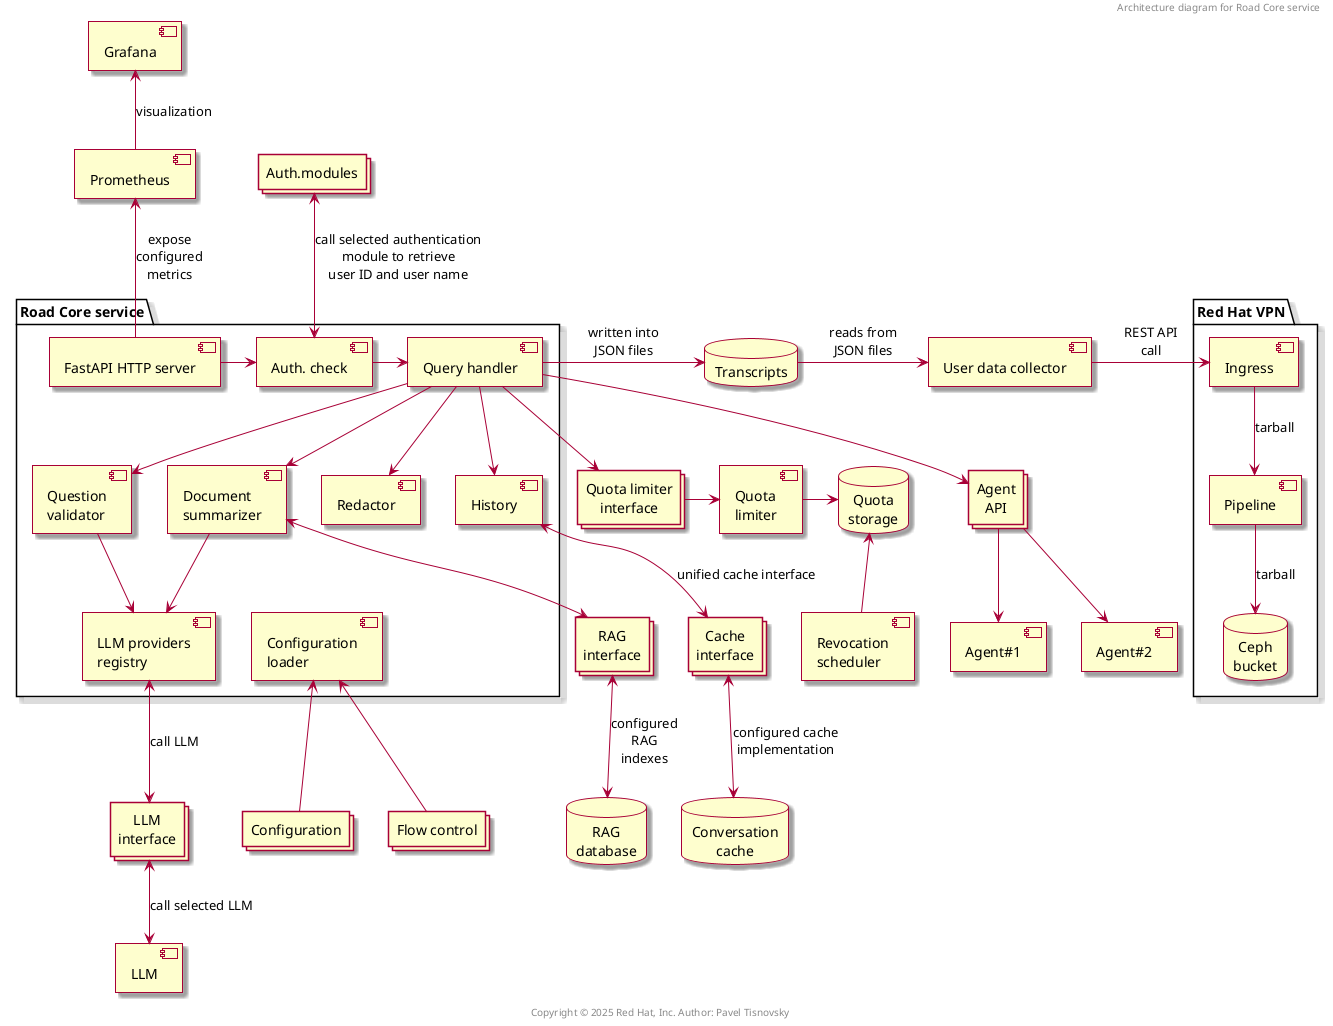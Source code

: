 //
// vim:syntax=plantuml
//

// Generate PNG image with architecture diagram by using the following command:
// java -jar plantuml.jar architecture_diagram.uml
//
// Generate SVG drawing with architecture diagram by using the following command:
// java -jar plantuml.jar -tsvg architecture_diagram.uml

@startuml
skin rose

header Architecture diagram for Road Core service
footer Copyright © 2025 Red Hat, Inc. Author: Pavel Tisnovsky

collections "Configuration" as configuration

package "Road Core service" as ols {
    component "FastAPI HTTP server" as http
    component "Auth. check" as auth
    component "Query handler" as handler
    component "History" as history
    component "Redactor" as redactor
    component "Question\nvalidator" as question_validator
    component "Document\nsummarizer" as document_summarizer
    component "LLM providers\nregistry" as llm_register
    component "Configuration\nloader" as config_loader
    http -> auth
    auth -> handler
    handler -d-> history
    handler -d-> redactor
    handler -d-> question_validator
    handler -d-> document_summarizer
    question_validator --> llm_register
    document_summarizer --> llm_register
    llm_register -[hidden]> config_loader
}

component "User data collector" as collector
component "Quota\nlimiter" as quota_limiter
component "Revocation\nscheduler" as quota_revocation

collections "Agent\nAPI" as agent_api
collections "RAG\ninterface" as rag_interface
document_summarizer -[hidden]> rag_interface
database "RAG\ndatabase" as rag
database "Conversation\ncache" as cache
database "Quota\nstorage" as quota_storage
collections "LLM\ninterface" as llm_interface
component "LLM" as llm
collections "Auth.modules" as auth_modules
collections "Cache\ninterface" as cache_interface
database "Transcripts" as transcripts
collections "Quota limiter\ninterface" as quota_limiter_interface
document_summarizer <-d-> rag_interface
rag_interface <--> rag : configured\nRAG\nindexes
history <--> cache_interface : unified cache interface
cache_interface <--> cache : configured cache\nimplementation
llm_register <--> llm_interface : call LLM
llm_interface <--> llm : call selected LLM
handler -r-> transcripts : written into\nJSON files
handler --> quota_limiter_interface
quota_limiter_interface -> quota_limiter
quota_limiter -> quota_storage
quota_revocation -u-> quota_storage
transcripts -> collector : reads from\nJSON files
component "Prometheus"
component "Grafana"
handler --> agent_api
component "Agent#1" as agent_1
component "Agent#2" as agent_2
agent_api --> agent_1
agent_api --> agent_2

auth <-u-> auth_modules : "call selected authentication\nmodule to retrieve\nuser ID and user name"

collections "Flow control" as flow_control
configuration -u-> config_loader
flow_control -u-> config_loader
configuration -r[hidden]-> flow_control

package "Red Hat VPN" {
   [Ingress] as ingress
   [Pipeline] as pipeline
   database "Ceph\nbucket" as ceph
   ingress --> pipeline : tarball
   pipeline --> ceph : tarball
}

collector -> ingress : REST API\ncall
http -u-> Prometheus : "expose\nconfigured\nmetrics"
Prometheus -u-> Grafana : visualization

@enduml
